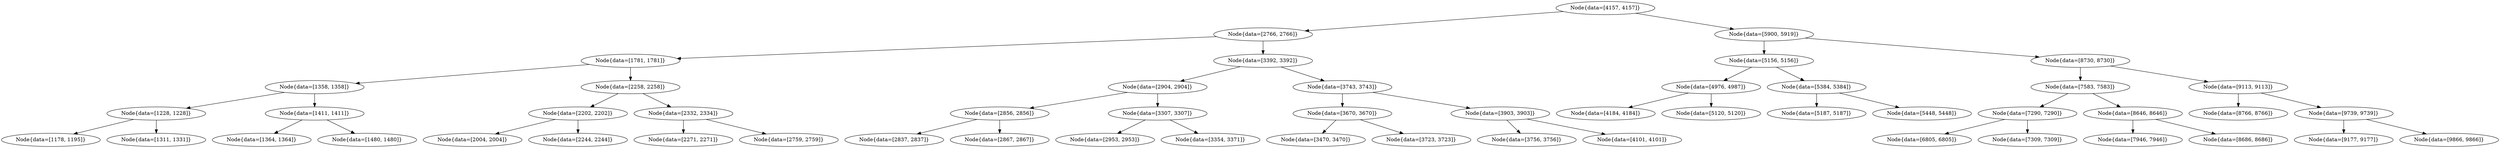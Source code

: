 digraph G{
1559426518 [label="Node{data=[4157, 4157]}"]
1559426518 -> 1117719720
1117719720 [label="Node{data=[2766, 2766]}"]
1117719720 -> 1795358977
1795358977 [label="Node{data=[1781, 1781]}"]
1795358977 -> 1621419545
1621419545 [label="Node{data=[1358, 1358]}"]
1621419545 -> 733213598
733213598 [label="Node{data=[1228, 1228]}"]
733213598 -> 301154316
301154316 [label="Node{data=[1178, 1195]}"]
733213598 -> 1653297210
1653297210 [label="Node{data=[1311, 1331]}"]
1621419545 -> 626587228
626587228 [label="Node{data=[1411, 1411]}"]
626587228 -> 298045034
298045034 [label="Node{data=[1364, 1364]}"]
626587228 -> 440082302
440082302 [label="Node{data=[1480, 1480]}"]
1795358977 -> 579442307
579442307 [label="Node{data=[2258, 2258]}"]
579442307 -> 1073839768
1073839768 [label="Node{data=[2202, 2202]}"]
1073839768 -> 1337870444
1337870444 [label="Node{data=[2004, 2004]}"]
1073839768 -> 230456842
230456842 [label="Node{data=[2244, 2244]}"]
579442307 -> 1668271280
1668271280 [label="Node{data=[2332, 2334]}"]
1668271280 -> 676436987
676436987 [label="Node{data=[2271, 2271]}"]
1668271280 -> 361843637
361843637 [label="Node{data=[2759, 2759]}"]
1117719720 -> 2066950947
2066950947 [label="Node{data=[3392, 3392]}"]
2066950947 -> 1722053305
1722053305 [label="Node{data=[2904, 2904]}"]
1722053305 -> 1116648405
1116648405 [label="Node{data=[2856, 2856]}"]
1116648405 -> 1574798546
1574798546 [label="Node{data=[2837, 2837]}"]
1116648405 -> 1070978681
1070978681 [label="Node{data=[2867, 2867]}"]
1722053305 -> 2057394816
2057394816 [label="Node{data=[3307, 3307]}"]
2057394816 -> 1292262938
1292262938 [label="Node{data=[2953, 2953]}"]
2057394816 -> 2085398652
2085398652 [label="Node{data=[3354, 3371]}"]
2066950947 -> 1841029010
1841029010 [label="Node{data=[3743, 3743]}"]
1841029010 -> 499052031
499052031 [label="Node{data=[3670, 3670]}"]
499052031 -> 1656194780
1656194780 [label="Node{data=[3470, 3470]}"]
499052031 -> 2074201534
2074201534 [label="Node{data=[3723, 3723]}"]
1841029010 -> 1221970455
1221970455 [label="Node{data=[3903, 3903]}"]
1221970455 -> 577636327
577636327 [label="Node{data=[3756, 3756]}"]
1221970455 -> 2083644432
2083644432 [label="Node{data=[4101, 4101]}"]
1559426518 -> 159910421
159910421 [label="Node{data=[5900, 5919]}"]
159910421 -> 1877732417
1877732417 [label="Node{data=[5156, 5156]}"]
1877732417 -> 1038651236
1038651236 [label="Node{data=[4976, 4987]}"]
1038651236 -> 1317731757
1317731757 [label="Node{data=[4184, 4184]}"]
1038651236 -> 127635147
127635147 [label="Node{data=[5120, 5120]}"]
1877732417 -> 925037469
925037469 [label="Node{data=[5384, 5384]}"]
925037469 -> 1321785778
1321785778 [label="Node{data=[5187, 5187]}"]
925037469 -> 1471558227
1471558227 [label="Node{data=[5448, 5448]}"]
159910421 -> 201331640
201331640 [label="Node{data=[8730, 8730]}"]
201331640 -> 740206526
740206526 [label="Node{data=[7583, 7583]}"]
740206526 -> 613674694
613674694 [label="Node{data=[7290, 7290]}"]
613674694 -> 1121023149
1121023149 [label="Node{data=[6805, 6805]}"]
613674694 -> 1321214620
1321214620 [label="Node{data=[7309, 7309]}"]
740206526 -> 389701549
389701549 [label="Node{data=[8646, 8646]}"]
389701549 -> 753170002
753170002 [label="Node{data=[7946, 7946]}"]
389701549 -> 1708723071
1708723071 [label="Node{data=[8686, 8686]}"]
201331640 -> 708968858
708968858 [label="Node{data=[9113, 9113]}"]
708968858 -> 1874912328
1874912328 [label="Node{data=[8766, 8766]}"]
708968858 -> 1612269828
1612269828 [label="Node{data=[9739, 9739]}"]
1612269828 -> 1303786635
1303786635 [label="Node{data=[9177, 9177]}"]
1612269828 -> 2000855670
2000855670 [label="Node{data=[9866, 9866]}"]
}